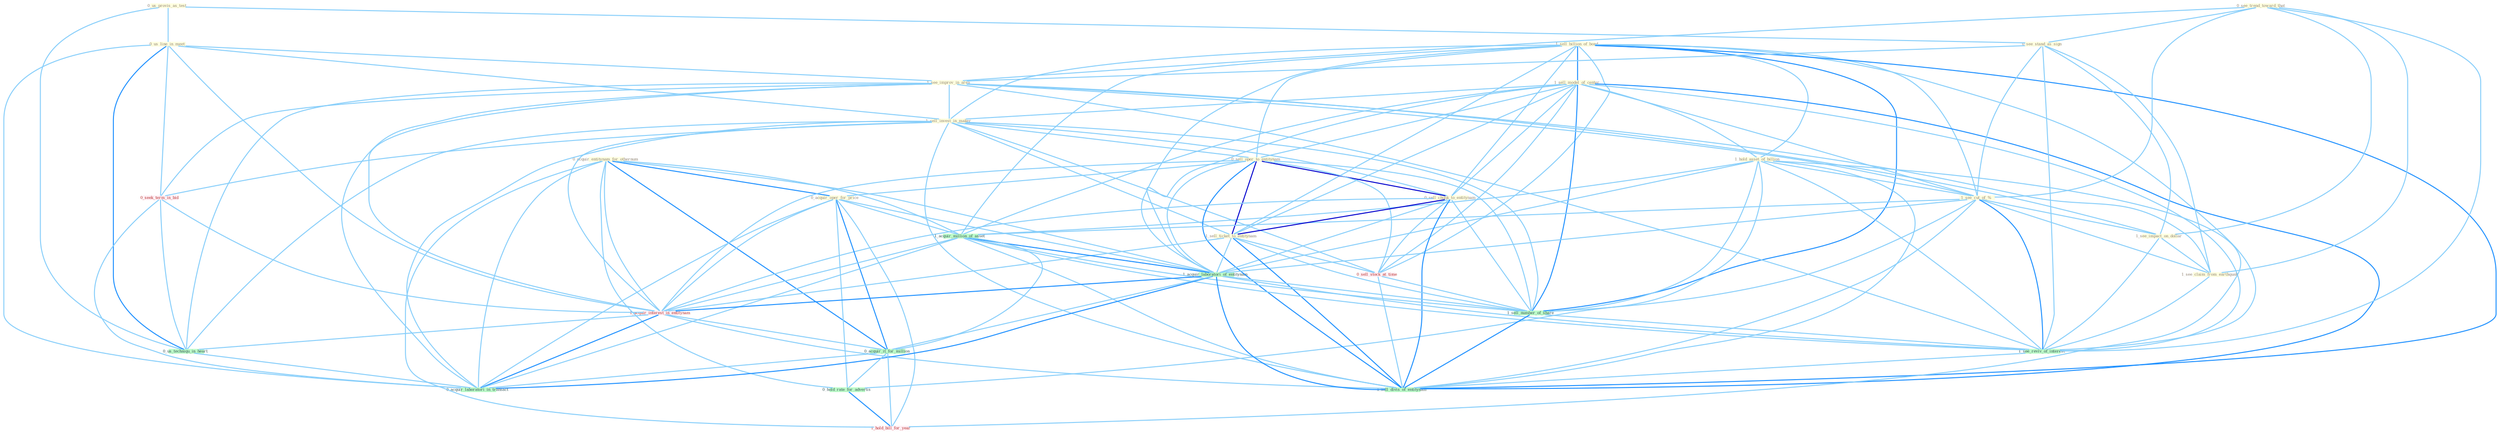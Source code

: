Graph G{ 
    node
    [shape=polygon,style=filled,width=.5,height=.06,color="#BDFCC9",fixedsize=true,fontsize=4,
    fontcolor="#2f4f4f"];
    {node
    [color="#ffffe0", fontcolor="#8b7d6b"] "0_us_provis_as_test " "0_us_line_in_meet " "1_sell_billion_of_bond " "1_sell_model_of_center " "0_see_trend_toward_that " "0_see_stand_as_sign " "0_acquir_entitynam_for_othernum " "1_hold_asset_of_billion " "1_see_improv_in_area " "1_sell_invest_in_maker " "0_sell_oper_to_entitynam " "1_see_cut_of_% " "0_sell_chunk_to_entitynam " "0_acquir_oper_for_price " "1_see_impact_on_dollar " "1_see_claim_from_earthquak " "1_sell_ticket_to_entitynam "}
{node [color="#fff0f5", fontcolor="#b22222"] "0_seek_term_in_bid " "1_acquir_interest_in_entitynam " "0_sell_stock_at_time " "1_hold_bill_for_year "}
edge [color="#B0E2FF"];

	"0_us_provis_as_test " -- "0_us_line_in_meet " [w="1", color="#87cefa" ];
	"0_us_provis_as_test " -- "0_see_stand_as_sign " [w="1", color="#87cefa" ];
	"0_us_provis_as_test " -- "0_us_techniqu_in_heart " [w="1", color="#87cefa" ];
	"0_us_line_in_meet " -- "1_see_improv_in_area " [w="1", color="#87cefa" ];
	"0_us_line_in_meet " -- "1_sell_invest_in_maker " [w="1", color="#87cefa" ];
	"0_us_line_in_meet " -- "0_seek_term_in_bid " [w="1", color="#87cefa" ];
	"0_us_line_in_meet " -- "1_acquir_interest_in_entitynam " [w="1", color="#87cefa" ];
	"0_us_line_in_meet " -- "0_us_techniqu_in_heart " [w="2", color="#1e90ff" , len=0.8];
	"0_us_line_in_meet " -- "0_acquir_laboratori_in_transact " [w="1", color="#87cefa" ];
	"1_sell_billion_of_bond " -- "1_sell_model_of_center " [w="2", color="#1e90ff" , len=0.8];
	"1_sell_billion_of_bond " -- "1_hold_asset_of_billion " [w="1", color="#87cefa" ];
	"1_sell_billion_of_bond " -- "1_sell_invest_in_maker " [w="1", color="#87cefa" ];
	"1_sell_billion_of_bond " -- "0_sell_oper_to_entitynam " [w="1", color="#87cefa" ];
	"1_sell_billion_of_bond " -- "1_see_cut_of_% " [w="1", color="#87cefa" ];
	"1_sell_billion_of_bond " -- "0_sell_chunk_to_entitynam " [w="1", color="#87cefa" ];
	"1_sell_billion_of_bond " -- "1_sell_ticket_to_entitynam " [w="1", color="#87cefa" ];
	"1_sell_billion_of_bond " -- "1_acquir_million_of_asset " [w="1", color="#87cefa" ];
	"1_sell_billion_of_bond " -- "1_acquir_laboratori_of_entitynam " [w="1", color="#87cefa" ];
	"1_sell_billion_of_bond " -- "0_sell_stock_at_time " [w="1", color="#87cefa" ];
	"1_sell_billion_of_bond " -- "1_sell_number_of_share " [w="2", color="#1e90ff" , len=0.8];
	"1_sell_billion_of_bond " -- "1_see_reviv_of_interest " [w="1", color="#87cefa" ];
	"1_sell_billion_of_bond " -- "1_sell_divis_of_entitynam " [w="2", color="#1e90ff" , len=0.8];
	"1_sell_model_of_center " -- "1_hold_asset_of_billion " [w="1", color="#87cefa" ];
	"1_sell_model_of_center " -- "1_sell_invest_in_maker " [w="1", color="#87cefa" ];
	"1_sell_model_of_center " -- "0_sell_oper_to_entitynam " [w="1", color="#87cefa" ];
	"1_sell_model_of_center " -- "1_see_cut_of_% " [w="1", color="#87cefa" ];
	"1_sell_model_of_center " -- "0_sell_chunk_to_entitynam " [w="1", color="#87cefa" ];
	"1_sell_model_of_center " -- "1_sell_ticket_to_entitynam " [w="1", color="#87cefa" ];
	"1_sell_model_of_center " -- "1_acquir_million_of_asset " [w="1", color="#87cefa" ];
	"1_sell_model_of_center " -- "1_acquir_laboratori_of_entitynam " [w="1", color="#87cefa" ];
	"1_sell_model_of_center " -- "0_sell_stock_at_time " [w="1", color="#87cefa" ];
	"1_sell_model_of_center " -- "1_sell_number_of_share " [w="2", color="#1e90ff" , len=0.8];
	"1_sell_model_of_center " -- "1_see_reviv_of_interest " [w="1", color="#87cefa" ];
	"1_sell_model_of_center " -- "1_sell_divis_of_entitynam " [w="2", color="#1e90ff" , len=0.8];
	"0_see_trend_toward_that " -- "0_see_stand_as_sign " [w="1", color="#87cefa" ];
	"0_see_trend_toward_that " -- "1_see_improv_in_area " [w="1", color="#87cefa" ];
	"0_see_trend_toward_that " -- "1_see_cut_of_% " [w="1", color="#87cefa" ];
	"0_see_trend_toward_that " -- "1_see_impact_on_dollar " [w="1", color="#87cefa" ];
	"0_see_trend_toward_that " -- "1_see_claim_from_earthquak " [w="1", color="#87cefa" ];
	"0_see_trend_toward_that " -- "1_see_reviv_of_interest " [w="1", color="#87cefa" ];
	"0_see_stand_as_sign " -- "1_see_improv_in_area " [w="1", color="#87cefa" ];
	"0_see_stand_as_sign " -- "1_see_cut_of_% " [w="1", color="#87cefa" ];
	"0_see_stand_as_sign " -- "1_see_impact_on_dollar " [w="1", color="#87cefa" ];
	"0_see_stand_as_sign " -- "1_see_claim_from_earthquak " [w="1", color="#87cefa" ];
	"0_see_stand_as_sign " -- "1_see_reviv_of_interest " [w="1", color="#87cefa" ];
	"0_acquir_entitynam_for_othernum " -- "0_acquir_oper_for_price " [w="2", color="#1e90ff" , len=0.8];
	"0_acquir_entitynam_for_othernum " -- "1_acquir_million_of_asset " [w="1", color="#87cefa" ];
	"0_acquir_entitynam_for_othernum " -- "1_acquir_laboratori_of_entitynam " [w="1", color="#87cefa" ];
	"0_acquir_entitynam_for_othernum " -- "1_acquir_interest_in_entitynam " [w="1", color="#87cefa" ];
	"0_acquir_entitynam_for_othernum " -- "0_acquir_it_for_million " [w="2", color="#1e90ff" , len=0.8];
	"0_acquir_entitynam_for_othernum " -- "0_hold_rate_for_advertis " [w="1", color="#87cefa" ];
	"0_acquir_entitynam_for_othernum " -- "0_acquir_laboratori_in_transact " [w="1", color="#87cefa" ];
	"0_acquir_entitynam_for_othernum " -- "1_hold_bill_for_year " [w="1", color="#87cefa" ];
	"1_hold_asset_of_billion " -- "1_see_cut_of_% " [w="1", color="#87cefa" ];
	"1_hold_asset_of_billion " -- "1_acquir_million_of_asset " [w="1", color="#87cefa" ];
	"1_hold_asset_of_billion " -- "1_acquir_laboratori_of_entitynam " [w="1", color="#87cefa" ];
	"1_hold_asset_of_billion " -- "0_hold_rate_for_advertis " [w="1", color="#87cefa" ];
	"1_hold_asset_of_billion " -- "1_sell_number_of_share " [w="1", color="#87cefa" ];
	"1_hold_asset_of_billion " -- "1_see_reviv_of_interest " [w="1", color="#87cefa" ];
	"1_hold_asset_of_billion " -- "1_hold_bill_for_year " [w="1", color="#87cefa" ];
	"1_hold_asset_of_billion " -- "1_sell_divis_of_entitynam " [w="1", color="#87cefa" ];
	"1_see_improv_in_area " -- "1_sell_invest_in_maker " [w="1", color="#87cefa" ];
	"1_see_improv_in_area " -- "1_see_cut_of_% " [w="1", color="#87cefa" ];
	"1_see_improv_in_area " -- "1_see_impact_on_dollar " [w="1", color="#87cefa" ];
	"1_see_improv_in_area " -- "1_see_claim_from_earthquak " [w="1", color="#87cefa" ];
	"1_see_improv_in_area " -- "0_seek_term_in_bid " [w="1", color="#87cefa" ];
	"1_see_improv_in_area " -- "1_acquir_interest_in_entitynam " [w="1", color="#87cefa" ];
	"1_see_improv_in_area " -- "0_us_techniqu_in_heart " [w="1", color="#87cefa" ];
	"1_see_improv_in_area " -- "0_acquir_laboratori_in_transact " [w="1", color="#87cefa" ];
	"1_see_improv_in_area " -- "1_see_reviv_of_interest " [w="1", color="#87cefa" ];
	"1_sell_invest_in_maker " -- "0_sell_oper_to_entitynam " [w="1", color="#87cefa" ];
	"1_sell_invest_in_maker " -- "0_sell_chunk_to_entitynam " [w="1", color="#87cefa" ];
	"1_sell_invest_in_maker " -- "1_sell_ticket_to_entitynam " [w="1", color="#87cefa" ];
	"1_sell_invest_in_maker " -- "0_seek_term_in_bid " [w="1", color="#87cefa" ];
	"1_sell_invest_in_maker " -- "1_acquir_interest_in_entitynam " [w="1", color="#87cefa" ];
	"1_sell_invest_in_maker " -- "0_us_techniqu_in_heart " [w="1", color="#87cefa" ];
	"1_sell_invest_in_maker " -- "0_acquir_laboratori_in_transact " [w="1", color="#87cefa" ];
	"1_sell_invest_in_maker " -- "0_sell_stock_at_time " [w="1", color="#87cefa" ];
	"1_sell_invest_in_maker " -- "1_sell_number_of_share " [w="1", color="#87cefa" ];
	"1_sell_invest_in_maker " -- "1_sell_divis_of_entitynam " [w="1", color="#87cefa" ];
	"0_sell_oper_to_entitynam " -- "0_sell_chunk_to_entitynam " [w="3", color="#0000cd" , len=0.6];
	"0_sell_oper_to_entitynam " -- "0_acquir_oper_for_price " [w="1", color="#87cefa" ];
	"0_sell_oper_to_entitynam " -- "1_sell_ticket_to_entitynam " [w="3", color="#0000cd" , len=0.6];
	"0_sell_oper_to_entitynam " -- "1_acquir_laboratori_of_entitynam " [w="1", color="#87cefa" ];
	"0_sell_oper_to_entitynam " -- "1_acquir_interest_in_entitynam " [w="1", color="#87cefa" ];
	"0_sell_oper_to_entitynam " -- "0_sell_stock_at_time " [w="1", color="#87cefa" ];
	"0_sell_oper_to_entitynam " -- "1_sell_number_of_share " [w="1", color="#87cefa" ];
	"0_sell_oper_to_entitynam " -- "1_sell_divis_of_entitynam " [w="2", color="#1e90ff" , len=0.8];
	"1_see_cut_of_% " -- "1_see_impact_on_dollar " [w="1", color="#87cefa" ];
	"1_see_cut_of_% " -- "1_see_claim_from_earthquak " [w="1", color="#87cefa" ];
	"1_see_cut_of_% " -- "1_acquir_million_of_asset " [w="1", color="#87cefa" ];
	"1_see_cut_of_% " -- "1_acquir_laboratori_of_entitynam " [w="1", color="#87cefa" ];
	"1_see_cut_of_% " -- "1_sell_number_of_share " [w="1", color="#87cefa" ];
	"1_see_cut_of_% " -- "1_see_reviv_of_interest " [w="2", color="#1e90ff" , len=0.8];
	"1_see_cut_of_% " -- "1_sell_divis_of_entitynam " [w="1", color="#87cefa" ];
	"0_sell_chunk_to_entitynam " -- "1_sell_ticket_to_entitynam " [w="3", color="#0000cd" , len=0.6];
	"0_sell_chunk_to_entitynam " -- "1_acquir_laboratori_of_entitynam " [w="1", color="#87cefa" ];
	"0_sell_chunk_to_entitynam " -- "1_acquir_interest_in_entitynam " [w="1", color="#87cefa" ];
	"0_sell_chunk_to_entitynam " -- "0_sell_stock_at_time " [w="1", color="#87cefa" ];
	"0_sell_chunk_to_entitynam " -- "1_sell_number_of_share " [w="1", color="#87cefa" ];
	"0_sell_chunk_to_entitynam " -- "1_sell_divis_of_entitynam " [w="2", color="#1e90ff" , len=0.8];
	"0_acquir_oper_for_price " -- "1_acquir_million_of_asset " [w="1", color="#87cefa" ];
	"0_acquir_oper_for_price " -- "1_acquir_laboratori_of_entitynam " [w="1", color="#87cefa" ];
	"0_acquir_oper_for_price " -- "1_acquir_interest_in_entitynam " [w="1", color="#87cefa" ];
	"0_acquir_oper_for_price " -- "0_acquir_it_for_million " [w="2", color="#1e90ff" , len=0.8];
	"0_acquir_oper_for_price " -- "0_hold_rate_for_advertis " [w="1", color="#87cefa" ];
	"0_acquir_oper_for_price " -- "0_acquir_laboratori_in_transact " [w="1", color="#87cefa" ];
	"0_acquir_oper_for_price " -- "1_hold_bill_for_year " [w="1", color="#87cefa" ];
	"1_see_impact_on_dollar " -- "1_see_claim_from_earthquak " [w="1", color="#87cefa" ];
	"1_see_impact_on_dollar " -- "1_see_reviv_of_interest " [w="1", color="#87cefa" ];
	"1_see_claim_from_earthquak " -- "1_see_reviv_of_interest " [w="1", color="#87cefa" ];
	"1_sell_ticket_to_entitynam " -- "1_acquir_laboratori_of_entitynam " [w="1", color="#87cefa" ];
	"1_sell_ticket_to_entitynam " -- "1_acquir_interest_in_entitynam " [w="1", color="#87cefa" ];
	"1_sell_ticket_to_entitynam " -- "0_sell_stock_at_time " [w="1", color="#87cefa" ];
	"1_sell_ticket_to_entitynam " -- "1_sell_number_of_share " [w="1", color="#87cefa" ];
	"1_sell_ticket_to_entitynam " -- "1_sell_divis_of_entitynam " [w="2", color="#1e90ff" , len=0.8];
	"1_acquir_million_of_asset " -- "1_acquir_laboratori_of_entitynam " [w="2", color="#1e90ff" , len=0.8];
	"1_acquir_million_of_asset " -- "1_acquir_interest_in_entitynam " [w="1", color="#87cefa" ];
	"1_acquir_million_of_asset " -- "0_acquir_it_for_million " [w="1", color="#87cefa" ];
	"1_acquir_million_of_asset " -- "0_acquir_laboratori_in_transact " [w="1", color="#87cefa" ];
	"1_acquir_million_of_asset " -- "1_sell_number_of_share " [w="1", color="#87cefa" ];
	"1_acquir_million_of_asset " -- "1_see_reviv_of_interest " [w="1", color="#87cefa" ];
	"1_acquir_million_of_asset " -- "1_sell_divis_of_entitynam " [w="1", color="#87cefa" ];
	"1_acquir_laboratori_of_entitynam " -- "1_acquir_interest_in_entitynam " [w="2", color="#1e90ff" , len=0.8];
	"1_acquir_laboratori_of_entitynam " -- "0_acquir_it_for_million " [w="1", color="#87cefa" ];
	"1_acquir_laboratori_of_entitynam " -- "0_acquir_laboratori_in_transact " [w="2", color="#1e90ff" , len=0.8];
	"1_acquir_laboratori_of_entitynam " -- "1_sell_number_of_share " [w="1", color="#87cefa" ];
	"1_acquir_laboratori_of_entitynam " -- "1_see_reviv_of_interest " [w="1", color="#87cefa" ];
	"1_acquir_laboratori_of_entitynam " -- "1_sell_divis_of_entitynam " [w="2", color="#1e90ff" , len=0.8];
	"0_seek_term_in_bid " -- "1_acquir_interest_in_entitynam " [w="1", color="#87cefa" ];
	"0_seek_term_in_bid " -- "0_us_techniqu_in_heart " [w="1", color="#87cefa" ];
	"0_seek_term_in_bid " -- "0_acquir_laboratori_in_transact " [w="1", color="#87cefa" ];
	"1_acquir_interest_in_entitynam " -- "0_us_techniqu_in_heart " [w="1", color="#87cefa" ];
	"1_acquir_interest_in_entitynam " -- "0_acquir_it_for_million " [w="1", color="#87cefa" ];
	"1_acquir_interest_in_entitynam " -- "0_acquir_laboratori_in_transact " [w="2", color="#1e90ff" , len=0.8];
	"1_acquir_interest_in_entitynam " -- "1_sell_divis_of_entitynam " [w="1", color="#87cefa" ];
	"0_us_techniqu_in_heart " -- "0_acquir_laboratori_in_transact " [w="1", color="#87cefa" ];
	"0_acquir_it_for_million " -- "0_hold_rate_for_advertis " [w="1", color="#87cefa" ];
	"0_acquir_it_for_million " -- "0_acquir_laboratori_in_transact " [w="1", color="#87cefa" ];
	"0_acquir_it_for_million " -- "1_hold_bill_for_year " [w="1", color="#87cefa" ];
	"0_hold_rate_for_advertis " -- "1_hold_bill_for_year " [w="2", color="#1e90ff" , len=0.8];
	"0_sell_stock_at_time " -- "1_sell_number_of_share " [w="1", color="#87cefa" ];
	"0_sell_stock_at_time " -- "1_sell_divis_of_entitynam " [w="1", color="#87cefa" ];
	"1_sell_number_of_share " -- "1_see_reviv_of_interest " [w="1", color="#87cefa" ];
	"1_sell_number_of_share " -- "1_sell_divis_of_entitynam " [w="2", color="#1e90ff" , len=0.8];
	"1_see_reviv_of_interest " -- "1_sell_divis_of_entitynam " [w="1", color="#87cefa" ];
}